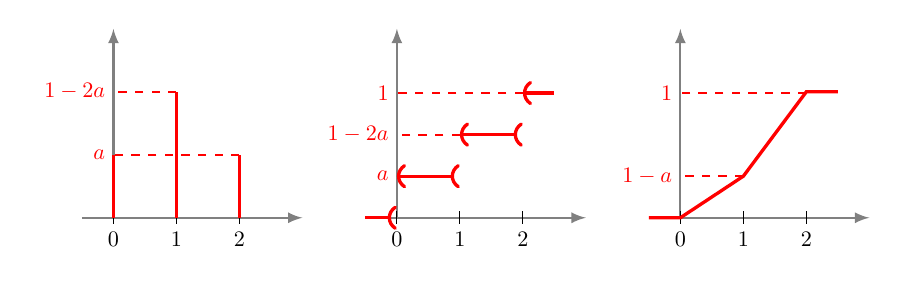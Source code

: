 \usetikzlibrary{arrows}
\begin{tikzpicture}[scale=0.8,every node/.style={transform shape}]


\begin{scope}
  \draw[->,>=latex,thick,gray] (-0.5,0) -- (3,0);
  \draw[->,>=latex,thick,gray] (0,0) -- (0,3);

    	%ticks
    	\foreach \x in {0,...,2}
     		\draw (\x,3pt) -- (\x,-3pt)
			node[anchor=north] {\x};

   \draw[very thick, color=red] (0,0)--(0,1);
   \draw[very thick, color=red] (1,0)--(1,2);
   \draw[very thick, color=red] (2,0)--(2,1);

  \draw[dashed,thick,color=red] (2,1)--(0,1) node[left] {$a$};
  \draw[dashed,thick,color=red] (1,2)--(0,2) node[left] {$1-2a$};

\end{scope}



\begin{scope}[xshift=4.5cm]
  \draw[->,>=latex,thick,gray] (-0.5,0) -- (3,0);
  \draw[->,>=latex,thick,gray] (0,0) -- (0,3);

    	%ticks
    	\foreach \x in {0,...,2}
     		\draw (\x,3pt) -- (\x,-3pt)
			node[anchor=north] {\x};

\def\a{0.66}

   \draw[-(,very thick, color=red] (-0.5,0)--(0,0);
   \draw[(-(,very thick, color=red] (0,\a)--(1,\a);
   \draw[(-(,very thick, color=red] (1,2*\a)--(2,2*\a);
   \draw[(-,very thick, color=red] (2,3*\a)--(2.5,3*\a);

  \draw[dashed,thick,color=red] (0,\a)--(0,\a) node[left] {$a$};
  \draw[dashed,thick,color=red] (1,2*\a)--(0,2*\a) node[left] {$1-2a$};
  \draw[dashed,thick,color=red] (2,3*\a)--(0,3*\a) node[left] {$1$};

\end{scope}



\begin{scope}[xshift=9cm]
  \draw[->,>=latex,thick,gray] (-0.5,0) -- (3,0);
  \draw[->,>=latex,thick,gray] (0,0) -- (0,3);

    	%ticks
    	\foreach \x in {0,...,2}
     		\draw (\x,3pt) -- (\x,-3pt)
			node[anchor=north] {\x};

\def\a{0.66}

   \draw[very thick, color=red] (-0.5,0)--(0,0)--(1,\a)--(2,2)--(2.5,2);

  \draw[dashed,thick,color=red] (1,\a)--(0,\a) node[left] {$1-a$};
  \draw[dashed,thick,color=red] (2,3*\a)--(0,3*\a) node[left] {$1$};

\end{scope}

\end{tikzpicture}
